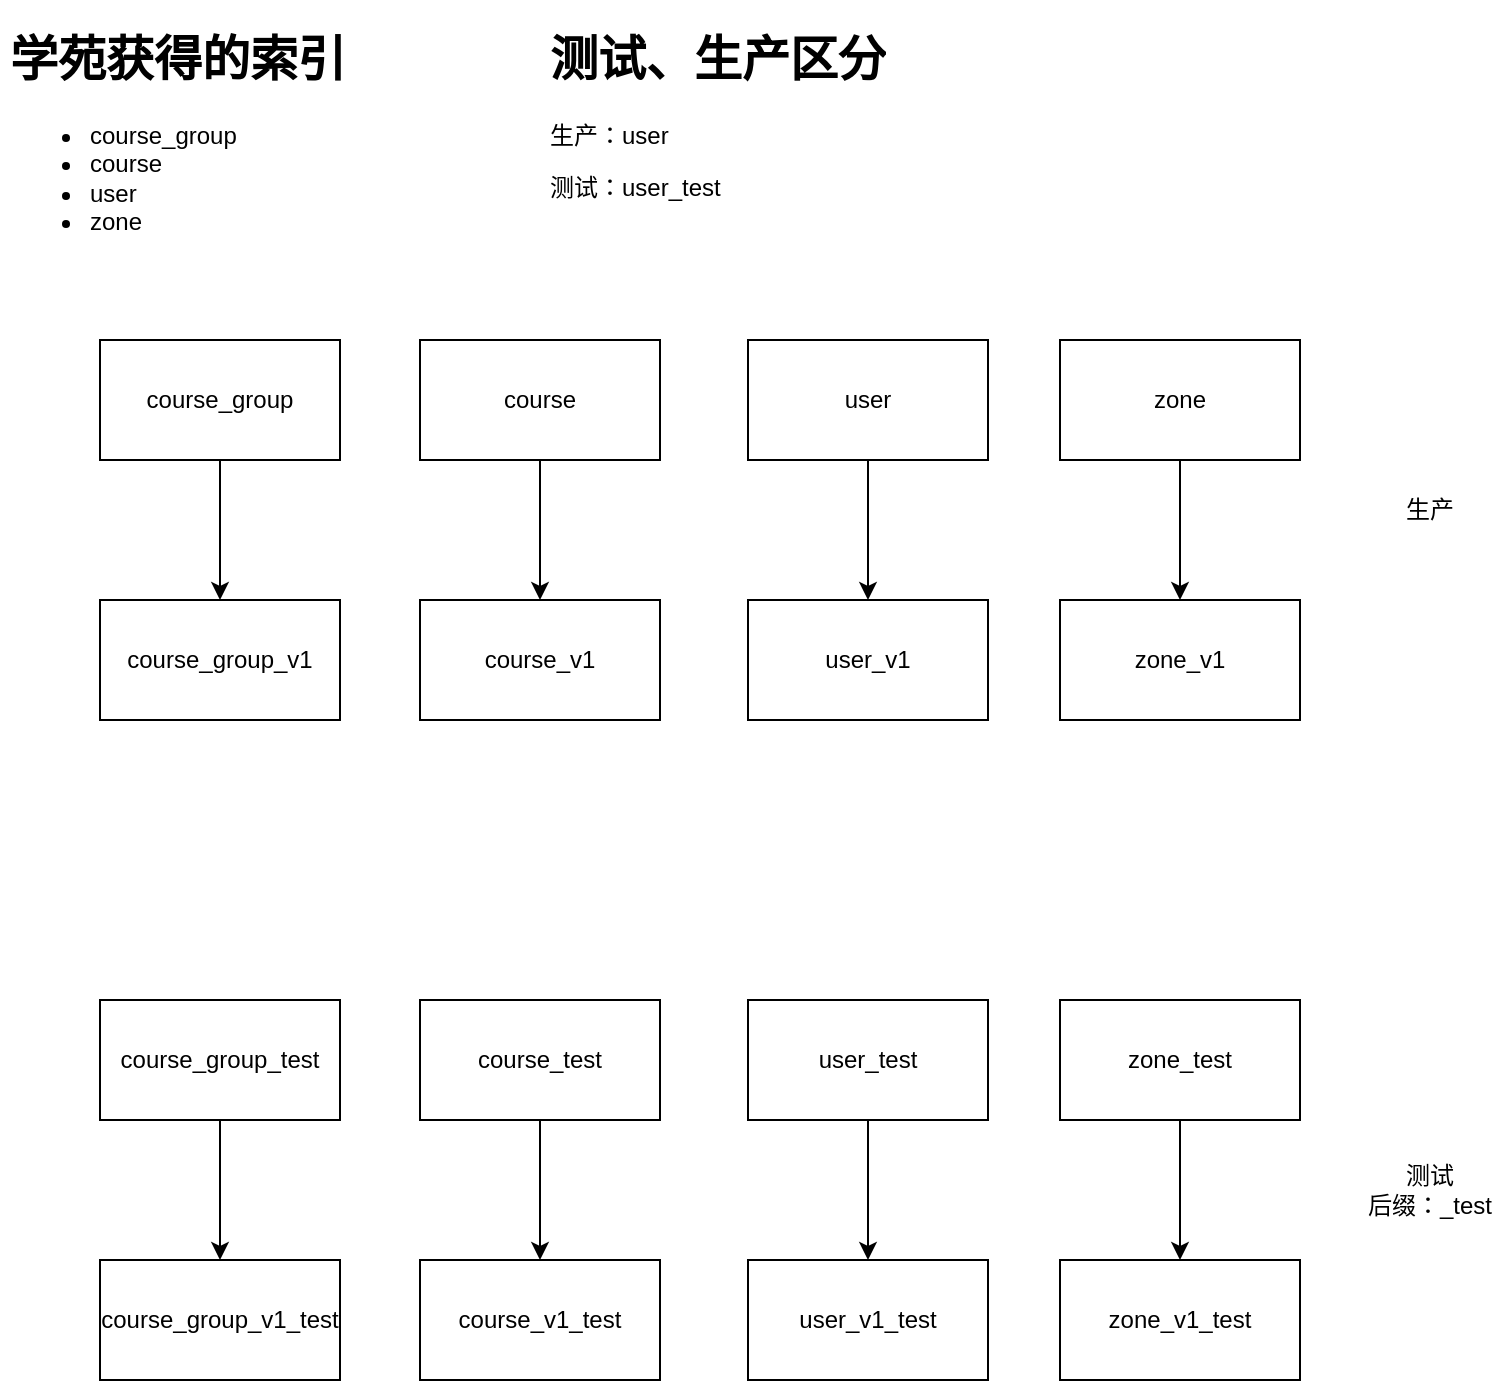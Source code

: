 <mxfile version="16.6.1" type="github">
  <diagram id="B58mFrfkIX3h41NQywZV" name="Page-1">
    <mxGraphModel dx="2032" dy="780" grid="1" gridSize="10" guides="1" tooltips="1" connect="1" arrows="1" fold="1" page="1" pageScale="1" pageWidth="827" pageHeight="1169" math="0" shadow="0">
      <root>
        <mxCell id="0" />
        <mxCell id="1" parent="0" />
        <mxCell id="DJm2mmevkv77U6sluzSs-11" style="edgeStyle=orthogonalEdgeStyle;rounded=0;orthogonalLoop=1;jettySize=auto;html=1;exitX=0.5;exitY=1;exitDx=0;exitDy=0;entryX=0.5;entryY=0;entryDx=0;entryDy=0;" parent="1" source="DJm2mmevkv77U6sluzSs-1" target="DJm2mmevkv77U6sluzSs-7" edge="1">
          <mxGeometry relative="1" as="geometry" />
        </mxCell>
        <mxCell id="DJm2mmevkv77U6sluzSs-1" value="&lt;span style=&quot;text-align: left&quot;&gt;course_group&lt;br&gt;&lt;/span&gt;" style="rounded=0;whiteSpace=wrap;html=1;" parent="1" vertex="1">
          <mxGeometry x="90" y="370" width="120" height="60" as="geometry" />
        </mxCell>
        <mxCell id="DJm2mmevkv77U6sluzSs-12" style="edgeStyle=orthogonalEdgeStyle;rounded=0;orthogonalLoop=1;jettySize=auto;html=1;exitX=0.5;exitY=1;exitDx=0;exitDy=0;" parent="1" source="DJm2mmevkv77U6sluzSs-2" target="DJm2mmevkv77U6sluzSs-8" edge="1">
          <mxGeometry relative="1" as="geometry" />
        </mxCell>
        <mxCell id="DJm2mmevkv77U6sluzSs-2" value="course" style="rounded=0;whiteSpace=wrap;html=1;" parent="1" vertex="1">
          <mxGeometry x="250" y="370" width="120" height="60" as="geometry" />
        </mxCell>
        <mxCell id="DJm2mmevkv77U6sluzSs-4" value="&lt;h1&gt;学苑获得的索引&lt;/h1&gt;&lt;p&gt;&lt;/p&gt;&lt;ul&gt;&lt;li&gt;course_group&lt;br&gt;&lt;/li&gt;&lt;li&gt;course&lt;/li&gt;&lt;li&gt;user&lt;/li&gt;&lt;li&gt;zone&lt;/li&gt;&lt;/ul&gt;&lt;p&gt;&lt;/p&gt;" style="text;html=1;strokeColor=none;fillColor=none;spacing=5;spacingTop=-20;whiteSpace=wrap;overflow=hidden;rounded=0;" parent="1" vertex="1">
          <mxGeometry x="40" y="210" width="190" height="120" as="geometry" />
        </mxCell>
        <mxCell id="DJm2mmevkv77U6sluzSs-13" style="edgeStyle=orthogonalEdgeStyle;rounded=0;orthogonalLoop=1;jettySize=auto;html=1;exitX=0.5;exitY=1;exitDx=0;exitDy=0;" parent="1" source="DJm2mmevkv77U6sluzSs-5" target="DJm2mmevkv77U6sluzSs-9" edge="1">
          <mxGeometry relative="1" as="geometry" />
        </mxCell>
        <mxCell id="DJm2mmevkv77U6sluzSs-5" value="user" style="rounded=0;whiteSpace=wrap;html=1;" parent="1" vertex="1">
          <mxGeometry x="414" y="370" width="120" height="60" as="geometry" />
        </mxCell>
        <mxCell id="DJm2mmevkv77U6sluzSs-14" style="edgeStyle=orthogonalEdgeStyle;rounded=0;orthogonalLoop=1;jettySize=auto;html=1;exitX=0.5;exitY=1;exitDx=0;exitDy=0;" parent="1" source="DJm2mmevkv77U6sluzSs-6" target="DJm2mmevkv77U6sluzSs-10" edge="1">
          <mxGeometry relative="1" as="geometry" />
        </mxCell>
        <mxCell id="DJm2mmevkv77U6sluzSs-6" value="zone" style="rounded=0;whiteSpace=wrap;html=1;" parent="1" vertex="1">
          <mxGeometry x="570" y="370" width="120" height="60" as="geometry" />
        </mxCell>
        <mxCell id="DJm2mmevkv77U6sluzSs-7" value="&lt;span style=&quot;text-align: left&quot;&gt;course_group_v1&lt;br&gt;&lt;/span&gt;" style="rounded=0;whiteSpace=wrap;html=1;" parent="1" vertex="1">
          <mxGeometry x="90" y="500" width="120" height="60" as="geometry" />
        </mxCell>
        <mxCell id="DJm2mmevkv77U6sluzSs-8" value="course_v1" style="rounded=0;whiteSpace=wrap;html=1;" parent="1" vertex="1">
          <mxGeometry x="250" y="500" width="120" height="60" as="geometry" />
        </mxCell>
        <mxCell id="DJm2mmevkv77U6sluzSs-9" value="user_v1" style="rounded=0;whiteSpace=wrap;html=1;" parent="1" vertex="1">
          <mxGeometry x="414" y="500" width="120" height="60" as="geometry" />
        </mxCell>
        <mxCell id="DJm2mmevkv77U6sluzSs-10" value="zone_v1" style="rounded=0;whiteSpace=wrap;html=1;" parent="1" vertex="1">
          <mxGeometry x="570" y="500" width="120" height="60" as="geometry" />
        </mxCell>
        <mxCell id="DJm2mmevkv77U6sluzSs-15" value="&lt;h1&gt;测试、生产区分&lt;/h1&gt;&lt;p&gt;生产：user&lt;/p&gt;&lt;p&gt;测试：user_test&lt;/p&gt;" style="text;html=1;strokeColor=none;fillColor=none;spacing=5;spacingTop=-20;whiteSpace=wrap;overflow=hidden;rounded=0;" parent="1" vertex="1">
          <mxGeometry x="310" y="210" width="190" height="120" as="geometry" />
        </mxCell>
        <mxCell id="5wqTViL1DBrhUapVJzSg-5" value="测试&lt;br&gt;后缀：_test" style="text;html=1;strokeColor=none;fillColor=none;align=center;verticalAlign=middle;whiteSpace=wrap;rounded=0;" parent="1" vertex="1">
          <mxGeometry x="720" y="780" width="70" height="30" as="geometry" />
        </mxCell>
        <mxCell id="hIK5oQ_9cWm1ldqdRbMh-1" style="edgeStyle=orthogonalEdgeStyle;rounded=0;orthogonalLoop=1;jettySize=auto;html=1;exitX=0.5;exitY=1;exitDx=0;exitDy=0;entryX=0.5;entryY=0;entryDx=0;entryDy=0;" edge="1" parent="1" source="hIK5oQ_9cWm1ldqdRbMh-2" target="hIK5oQ_9cWm1ldqdRbMh-9">
          <mxGeometry relative="1" as="geometry" />
        </mxCell>
        <mxCell id="hIK5oQ_9cWm1ldqdRbMh-2" value="&lt;span style=&quot;text-align: left&quot;&gt;course_group&lt;/span&gt;&lt;span style=&quot;text-align: left&quot;&gt;_test&lt;/span&gt;&lt;span style=&quot;text-align: left&quot;&gt;&lt;br&gt;&lt;/span&gt;" style="rounded=0;whiteSpace=wrap;html=1;" vertex="1" parent="1">
          <mxGeometry x="90" y="700" width="120" height="60" as="geometry" />
        </mxCell>
        <mxCell id="hIK5oQ_9cWm1ldqdRbMh-3" style="edgeStyle=orthogonalEdgeStyle;rounded=0;orthogonalLoop=1;jettySize=auto;html=1;exitX=0.5;exitY=1;exitDx=0;exitDy=0;" edge="1" parent="1" source="hIK5oQ_9cWm1ldqdRbMh-4" target="hIK5oQ_9cWm1ldqdRbMh-10">
          <mxGeometry relative="1" as="geometry" />
        </mxCell>
        <mxCell id="hIK5oQ_9cWm1ldqdRbMh-4" value="course&lt;span style=&quot;text-align: left&quot;&gt;_test&lt;/span&gt;" style="rounded=0;whiteSpace=wrap;html=1;" vertex="1" parent="1">
          <mxGeometry x="250" y="700" width="120" height="60" as="geometry" />
        </mxCell>
        <mxCell id="hIK5oQ_9cWm1ldqdRbMh-5" style="edgeStyle=orthogonalEdgeStyle;rounded=0;orthogonalLoop=1;jettySize=auto;html=1;exitX=0.5;exitY=1;exitDx=0;exitDy=0;" edge="1" parent="1" source="hIK5oQ_9cWm1ldqdRbMh-6" target="hIK5oQ_9cWm1ldqdRbMh-11">
          <mxGeometry relative="1" as="geometry" />
        </mxCell>
        <mxCell id="hIK5oQ_9cWm1ldqdRbMh-6" value="user&lt;span style=&quot;text-align: left&quot;&gt;_test&lt;/span&gt;" style="rounded=0;whiteSpace=wrap;html=1;" vertex="1" parent="1">
          <mxGeometry x="414" y="700" width="120" height="60" as="geometry" />
        </mxCell>
        <mxCell id="hIK5oQ_9cWm1ldqdRbMh-7" style="edgeStyle=orthogonalEdgeStyle;rounded=0;orthogonalLoop=1;jettySize=auto;html=1;exitX=0.5;exitY=1;exitDx=0;exitDy=0;" edge="1" parent="1" source="hIK5oQ_9cWm1ldqdRbMh-8" target="hIK5oQ_9cWm1ldqdRbMh-12">
          <mxGeometry relative="1" as="geometry" />
        </mxCell>
        <mxCell id="hIK5oQ_9cWm1ldqdRbMh-8" value="zone&lt;span style=&quot;text-align: left&quot;&gt;_test&lt;/span&gt;" style="rounded=0;whiteSpace=wrap;html=1;" vertex="1" parent="1">
          <mxGeometry x="570" y="700" width="120" height="60" as="geometry" />
        </mxCell>
        <mxCell id="hIK5oQ_9cWm1ldqdRbMh-9" value="&lt;span style=&quot;text-align: left&quot;&gt;course_group_v1_test&lt;br&gt;&lt;/span&gt;" style="rounded=0;whiteSpace=wrap;html=1;" vertex="1" parent="1">
          <mxGeometry x="90" y="830" width="120" height="60" as="geometry" />
        </mxCell>
        <mxCell id="hIK5oQ_9cWm1ldqdRbMh-10" value="course_v1&lt;span style=&quot;text-align: left&quot;&gt;_test&lt;/span&gt;" style="rounded=0;whiteSpace=wrap;html=1;" vertex="1" parent="1">
          <mxGeometry x="250" y="830" width="120" height="60" as="geometry" />
        </mxCell>
        <mxCell id="hIK5oQ_9cWm1ldqdRbMh-11" value="user_v1&lt;span style=&quot;text-align: left&quot;&gt;_test&lt;/span&gt;" style="rounded=0;whiteSpace=wrap;html=1;" vertex="1" parent="1">
          <mxGeometry x="414" y="830" width="120" height="60" as="geometry" />
        </mxCell>
        <mxCell id="hIK5oQ_9cWm1ldqdRbMh-12" value="zone_v1&lt;span style=&quot;text-align: left&quot;&gt;_test&lt;/span&gt;" style="rounded=0;whiteSpace=wrap;html=1;" vertex="1" parent="1">
          <mxGeometry x="570" y="830" width="120" height="60" as="geometry" />
        </mxCell>
        <mxCell id="hIK5oQ_9cWm1ldqdRbMh-13" value="生产" style="text;html=1;strokeColor=none;fillColor=none;align=center;verticalAlign=middle;whiteSpace=wrap;rounded=0;" vertex="1" parent="1">
          <mxGeometry x="720" y="440" width="70" height="30" as="geometry" />
        </mxCell>
      </root>
    </mxGraphModel>
  </diagram>
</mxfile>
